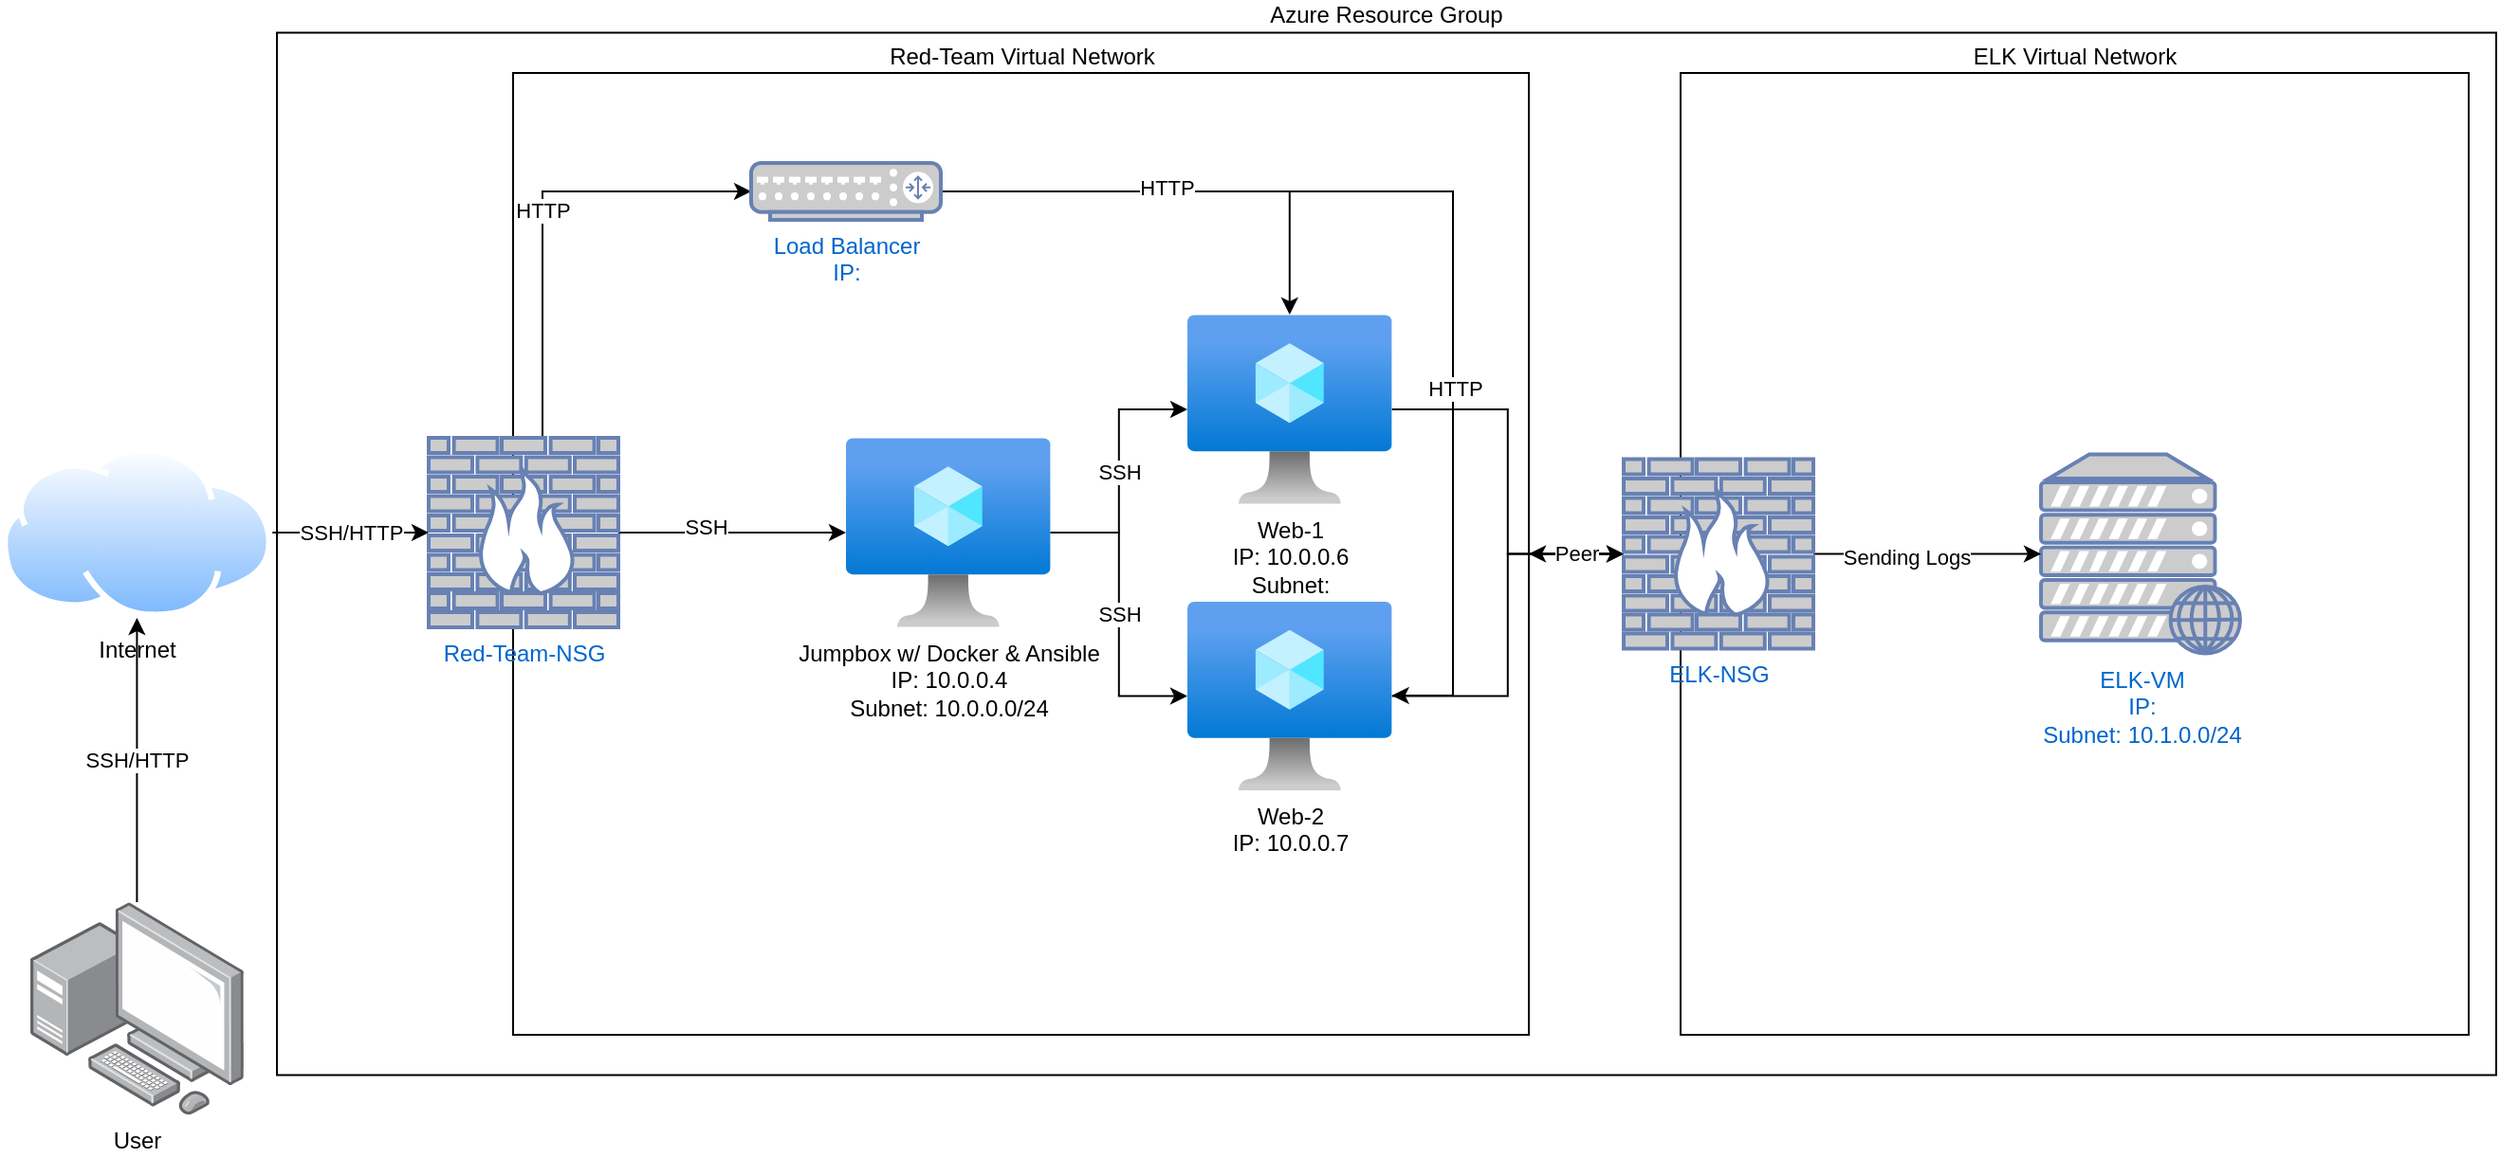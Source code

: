 <mxfile version="15.8.7" type="device"><diagram id="xdPsthL6uYEODNXitHZ7" name="Page-1"><mxGraphModel dx="1952" dy="2125" grid="1" gridSize="10" guides="1" tooltips="1" connect="1" arrows="1" fold="1" page="1" pageScale="1" pageWidth="850" pageHeight="1100" math="0" shadow="0"><root><mxCell id="0"/><mxCell id="1" parent="0"/><mxCell id="hlwIh9Himl1lnr3Nrzob-21" value="Azure Resource Group" style="rounded=0;whiteSpace=wrap;html=1;labelPosition=center;verticalLabelPosition=top;align=center;verticalAlign=bottom;" parent="1" vertex="1"><mxGeometry x="-60" y="-8.75" width="1170" height="550" as="geometry"/></mxCell><mxCell id="hlwIh9Himl1lnr3Nrzob-22" value="Red-Team Virtual Network" style="rounded=0;whiteSpace=wrap;html=1;labelPosition=center;verticalLabelPosition=top;align=center;verticalAlign=bottom;" parent="1" vertex="1"><mxGeometry x="64.5" y="12.5" width="535.5" height="507.5" as="geometry"/></mxCell><mxCell id="hlwIh9Himl1lnr3Nrzob-42" style="edgeStyle=orthogonalEdgeStyle;rounded=0;orthogonalLoop=1;jettySize=auto;html=1;entryX=0;entryY=0.5;entryDx=0;entryDy=0;entryPerimeter=0;" parent="1" source="hlwIh9Himl1lnr3Nrzob-7" target="hlwIh9Himl1lnr3Nrzob-40" edge="1"><mxGeometry relative="1" as="geometry"/></mxCell><mxCell id="hlwIh9Himl1lnr3Nrzob-7" value="Web-1&lt;br&gt;IP: 10.0.0.6&lt;br&gt;Subnet:" style="aspect=fixed;html=1;points=[];align=center;image;fontSize=12;image=img/lib/azure2/compute/Virtual_Machine.svg;" parent="1" vertex="1"><mxGeometry x="420" y="140" width="107.81" height="100" as="geometry"/></mxCell><mxCell id="hlwIh9Himl1lnr3Nrzob-46" style="edgeStyle=orthogonalEdgeStyle;rounded=0;orthogonalLoop=1;jettySize=auto;html=1;entryX=0;entryY=0.5;entryDx=0;entryDy=0;entryPerimeter=0;" parent="1" source="hlwIh9Himl1lnr3Nrzob-8" target="hlwIh9Himl1lnr3Nrzob-40" edge="1"><mxGeometry relative="1" as="geometry"/></mxCell><mxCell id="hlwIh9Himl1lnr3Nrzob-8" value="Web-2&lt;br&gt;IP: 10.0.0.7" style="aspect=fixed;html=1;points=[];align=center;image;fontSize=12;image=img/lib/azure2/compute/Virtual_Machine.svg;" parent="1" vertex="1"><mxGeometry x="420" y="291.25" width="107.81" height="100" as="geometry"/></mxCell><mxCell id="hlwIh9Himl1lnr3Nrzob-30" value="SSH" style="edgeStyle=orthogonalEdgeStyle;rounded=0;orthogonalLoop=1;jettySize=auto;html=1;" parent="1" source="hlwIh9Himl1lnr3Nrzob-9" target="hlwIh9Himl1lnr3Nrzob-7" edge="1"><mxGeometry relative="1" as="geometry"/></mxCell><mxCell id="hlwIh9Himl1lnr3Nrzob-31" value="SSH" style="edgeStyle=orthogonalEdgeStyle;rounded=0;orthogonalLoop=1;jettySize=auto;html=1;" parent="1" source="hlwIh9Himl1lnr3Nrzob-9" target="hlwIh9Himl1lnr3Nrzob-8" edge="1"><mxGeometry relative="1" as="geometry"/></mxCell><mxCell id="hlwIh9Himl1lnr3Nrzob-9" value="Jumpbox w/ Docker &amp;amp; Ansible&lt;br&gt;IP: 10.0.0.4&lt;br&gt;Subnet: 10.0.0.0/24" style="aspect=fixed;html=1;points=[];align=center;image;fontSize=12;image=img/lib/azure2/compute/Virtual_Machine.svg;" parent="1" vertex="1"><mxGeometry x="240" y="205" width="107.81" height="100" as="geometry"/></mxCell><mxCell id="hlwIh9Himl1lnr3Nrzob-28" style="edgeStyle=orthogonalEdgeStyle;rounded=0;orthogonalLoop=1;jettySize=auto;html=1;" parent="1" source="hlwIh9Himl1lnr3Nrzob-13" target="hlwIh9Himl1lnr3Nrzob-9" edge="1"><mxGeometry relative="1" as="geometry"/></mxCell><mxCell id="hlwIh9Himl1lnr3Nrzob-32" value="SSH" style="edgeLabel;html=1;align=center;verticalAlign=middle;resizable=0;points=[];" parent="hlwIh9Himl1lnr3Nrzob-28" vertex="1" connectable="0"><mxGeometry x="-0.233" y="3" relative="1" as="geometry"><mxPoint as="offset"/></mxGeometry></mxCell><mxCell id="hlwIh9Himl1lnr3Nrzob-33" value="HTTP" style="edgeStyle=orthogonalEdgeStyle;rounded=0;orthogonalLoop=1;jettySize=auto;html=1;entryX=0;entryY=0.5;entryDx=0;entryDy=0;entryPerimeter=0;" parent="1" source="hlwIh9Himl1lnr3Nrzob-13" target="hlwIh9Himl1lnr3Nrzob-15" edge="1"><mxGeometry relative="1" as="geometry"><Array as="points"><mxPoint x="80" y="75"/></Array></mxGeometry></mxCell><mxCell id="hlwIh9Himl1lnr3Nrzob-13" value="Red-Team-NSG" style="fontColor=#0066CC;verticalAlign=top;verticalLabelPosition=bottom;labelPosition=center;align=center;html=1;outlineConnect=0;fillColor=#CCCCCC;strokeColor=#6881B3;gradientColor=none;gradientDirection=north;strokeWidth=2;shape=mxgraph.networks.firewall;" parent="1" vertex="1"><mxGeometry x="20" y="205" width="100" height="100" as="geometry"/></mxCell><mxCell id="hlwIh9Himl1lnr3Nrzob-34" style="edgeStyle=orthogonalEdgeStyle;rounded=0;orthogonalLoop=1;jettySize=auto;html=1;" parent="1" source="hlwIh9Himl1lnr3Nrzob-15" target="hlwIh9Himl1lnr3Nrzob-7" edge="1"><mxGeometry relative="1" as="geometry"/></mxCell><mxCell id="hlwIh9Himl1lnr3Nrzob-35" style="edgeStyle=orthogonalEdgeStyle;rounded=0;orthogonalLoop=1;jettySize=auto;html=1;" parent="1" source="hlwIh9Himl1lnr3Nrzob-15" target="hlwIh9Himl1lnr3Nrzob-8" edge="1"><mxGeometry relative="1" as="geometry"><Array as="points"><mxPoint x="560" y="75"/><mxPoint x="560" y="341"/></Array></mxGeometry></mxCell><mxCell id="hlwIh9Himl1lnr3Nrzob-36" value="HTTP" style="edgeLabel;html=1;align=center;verticalAlign=middle;resizable=0;points=[];" parent="hlwIh9Himl1lnr3Nrzob-35" vertex="1" connectable="0"><mxGeometry x="-0.581" y="2" relative="1" as="geometry"><mxPoint as="offset"/></mxGeometry></mxCell><mxCell id="hlwIh9Himl1lnr3Nrzob-37" value="HTTP" style="edgeLabel;html=1;align=center;verticalAlign=middle;resizable=0;points=[];" parent="hlwIh9Himl1lnr3Nrzob-35" vertex="1" connectable="0"><mxGeometry x="0.317" y="1" relative="1" as="geometry"><mxPoint as="offset"/></mxGeometry></mxCell><mxCell id="hlwIh9Himl1lnr3Nrzob-15" value="Load Balancer&lt;br&gt;IP:" style="fontColor=#0066CC;verticalAlign=top;verticalLabelPosition=bottom;labelPosition=center;align=center;html=1;outlineConnect=0;fillColor=#CCCCCC;strokeColor=#6881B3;gradientColor=none;gradientDirection=north;strokeWidth=2;shape=mxgraph.networks.router;" parent="1" vertex="1"><mxGeometry x="190" y="60" width="100" height="30" as="geometry"/></mxCell><mxCell id="hlwIh9Himl1lnr3Nrzob-27" value="SSH/HTTP" style="edgeStyle=orthogonalEdgeStyle;rounded=0;orthogonalLoop=1;jettySize=auto;html=1;" parent="1" source="hlwIh9Himl1lnr3Nrzob-20" target="hlwIh9Himl1lnr3Nrzob-13" edge="1"><mxGeometry relative="1" as="geometry"/></mxCell><mxCell id="hlwIh9Himl1lnr3Nrzob-20" value="Internet" style="aspect=fixed;perimeter=ellipsePerimeter;html=1;align=center;shadow=0;dashed=0;spacingTop=3;image;image=img/lib/active_directory/internet_cloud.svg;" parent="1" vertex="1"><mxGeometry x="-205.23" y="210" width="142.86" height="90" as="geometry"/></mxCell><mxCell id="hlwIh9Himl1lnr3Nrzob-39" value="ELK Virtual Network" style="rounded=0;whiteSpace=wrap;html=1;labelPosition=center;verticalLabelPosition=top;align=center;verticalAlign=bottom;" parent="1" vertex="1"><mxGeometry x="680" y="12.5" width="415.5" height="507.5" as="geometry"/></mxCell><mxCell id="hlwIh9Himl1lnr3Nrzob-26" value="SSH/HTTP" style="edgeStyle=orthogonalEdgeStyle;rounded=0;orthogonalLoop=1;jettySize=auto;html=1;entryX=0.5;entryY=1;entryDx=0;entryDy=0;" parent="1" source="hlwIh9Himl1lnr3Nrzob-23" target="hlwIh9Himl1lnr3Nrzob-20" edge="1"><mxGeometry relative="1" as="geometry"/></mxCell><mxCell id="hlwIh9Himl1lnr3Nrzob-23" value="User" style="points=[];aspect=fixed;html=1;align=center;shadow=0;dashed=0;image;image=img/lib/allied_telesis/computer_and_terminals/Personal_Computer_with_Server.svg;" parent="1" vertex="1"><mxGeometry x="-190" y="450" width="112.4" height="112.4" as="geometry"/></mxCell><mxCell id="hlwIh9Himl1lnr3Nrzob-17" value="ELK-VM&lt;br&gt;IP:&lt;br&gt;Subnet: 10.1.0.0/24" style="fontColor=#0066CC;verticalAlign=top;verticalLabelPosition=bottom;labelPosition=center;align=center;html=1;outlineConnect=0;fillColor=#CCCCCC;strokeColor=#6881B3;gradientColor=none;gradientDirection=north;strokeWidth=2;shape=mxgraph.networks.web_server;" parent="1" vertex="1"><mxGeometry x="870" y="213.75" width="105" height="105" as="geometry"/></mxCell><mxCell id="hlwIh9Himl1lnr3Nrzob-41" value="Peer" style="edgeStyle=orthogonalEdgeStyle;rounded=0;orthogonalLoop=1;jettySize=auto;html=1;entryX=1;entryY=0.5;entryDx=0;entryDy=0;" parent="1" source="hlwIh9Himl1lnr3Nrzob-40" target="hlwIh9Himl1lnr3Nrzob-22" edge="1"><mxGeometry relative="1" as="geometry"/></mxCell><mxCell id="hlwIh9Himl1lnr3Nrzob-43" style="edgeStyle=orthogonalEdgeStyle;rounded=0;orthogonalLoop=1;jettySize=auto;html=1;" parent="1" source="hlwIh9Himl1lnr3Nrzob-40" target="hlwIh9Himl1lnr3Nrzob-17" edge="1"><mxGeometry relative="1" as="geometry"/></mxCell><mxCell id="hlwIh9Himl1lnr3Nrzob-45" value="Sending Logs" style="edgeLabel;html=1;align=center;verticalAlign=middle;resizable=0;points=[];" parent="hlwIh9Himl1lnr3Nrzob-43" vertex="1" connectable="0"><mxGeometry x="-0.183" y="-1" relative="1" as="geometry"><mxPoint as="offset"/></mxGeometry></mxCell><mxCell id="hlwIh9Himl1lnr3Nrzob-40" value="ELK-NSG" style="fontColor=#0066CC;verticalAlign=top;verticalLabelPosition=bottom;labelPosition=center;align=center;html=1;outlineConnect=0;fillColor=#CCCCCC;strokeColor=#6881B3;gradientColor=none;gradientDirection=north;strokeWidth=2;shape=mxgraph.networks.firewall;" parent="1" vertex="1"><mxGeometry x="650" y="216.25" width="100" height="100" as="geometry"/></mxCell></root></mxGraphModel></diagram></mxfile>